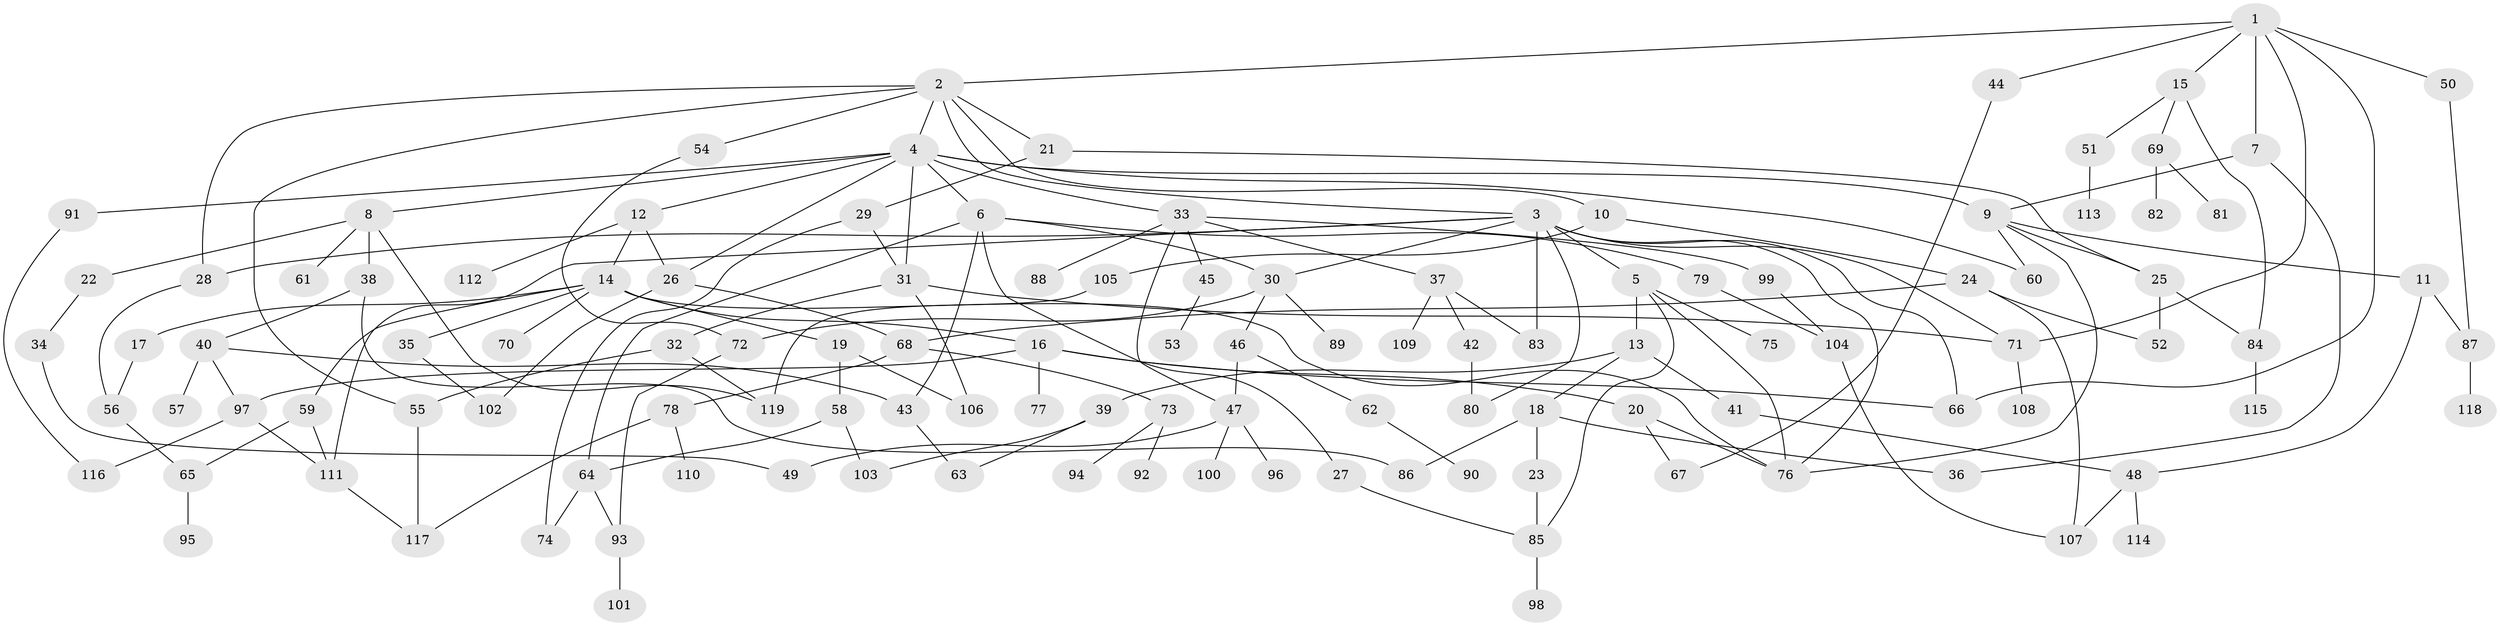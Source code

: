// coarse degree distribution, {7: 0.023529411764705882, 8: 0.011764705882352941, 10: 0.023529411764705882, 4: 0.2, 6: 0.047058823529411764, 3: 0.2823529411764706, 5: 0.03529411764705882, 2: 0.2235294117647059, 1: 0.15294117647058825}
// Generated by graph-tools (version 1.1) at 2025/49/03/04/25 22:49:01]
// undirected, 119 vertices, 170 edges
graph export_dot {
  node [color=gray90,style=filled];
  1;
  2;
  3;
  4;
  5;
  6;
  7;
  8;
  9;
  10;
  11;
  12;
  13;
  14;
  15;
  16;
  17;
  18;
  19;
  20;
  21;
  22;
  23;
  24;
  25;
  26;
  27;
  28;
  29;
  30;
  31;
  32;
  33;
  34;
  35;
  36;
  37;
  38;
  39;
  40;
  41;
  42;
  43;
  44;
  45;
  46;
  47;
  48;
  49;
  50;
  51;
  52;
  53;
  54;
  55;
  56;
  57;
  58;
  59;
  60;
  61;
  62;
  63;
  64;
  65;
  66;
  67;
  68;
  69;
  70;
  71;
  72;
  73;
  74;
  75;
  76;
  77;
  78;
  79;
  80;
  81;
  82;
  83;
  84;
  85;
  86;
  87;
  88;
  89;
  90;
  91;
  92;
  93;
  94;
  95;
  96;
  97;
  98;
  99;
  100;
  101;
  102;
  103;
  104;
  105;
  106;
  107;
  108;
  109;
  110;
  111;
  112;
  113;
  114;
  115;
  116;
  117;
  118;
  119;
  1 -- 2;
  1 -- 7;
  1 -- 15;
  1 -- 44;
  1 -- 50;
  1 -- 71;
  1 -- 66;
  2 -- 3;
  2 -- 4;
  2 -- 10;
  2 -- 21;
  2 -- 54;
  2 -- 55;
  2 -- 28;
  3 -- 5;
  3 -- 28;
  3 -- 30;
  3 -- 66;
  3 -- 80;
  3 -- 83;
  3 -- 111;
  3 -- 76;
  3 -- 71;
  4 -- 6;
  4 -- 8;
  4 -- 12;
  4 -- 26;
  4 -- 33;
  4 -- 91;
  4 -- 31;
  4 -- 9;
  4 -- 60;
  5 -- 13;
  5 -- 75;
  5 -- 85;
  5 -- 76;
  6 -- 27;
  6 -- 64;
  6 -- 79;
  6 -- 30;
  6 -- 43;
  7 -- 9;
  7 -- 36;
  8 -- 22;
  8 -- 38;
  8 -- 61;
  8 -- 119;
  9 -- 11;
  9 -- 60;
  9 -- 25;
  9 -- 76;
  10 -- 24;
  10 -- 105;
  11 -- 87;
  11 -- 48;
  12 -- 14;
  12 -- 112;
  12 -- 26;
  13 -- 18;
  13 -- 39;
  13 -- 41;
  14 -- 16;
  14 -- 17;
  14 -- 19;
  14 -- 35;
  14 -- 59;
  14 -- 70;
  14 -- 76;
  15 -- 51;
  15 -- 69;
  15 -- 84;
  16 -- 20;
  16 -- 77;
  16 -- 97;
  16 -- 66;
  17 -- 56;
  18 -- 23;
  18 -- 86;
  18 -- 36;
  19 -- 58;
  19 -- 106;
  20 -- 67;
  20 -- 76;
  21 -- 25;
  21 -- 29;
  22 -- 34;
  23 -- 85;
  24 -- 68;
  24 -- 107;
  24 -- 52;
  25 -- 52;
  25 -- 84;
  26 -- 102;
  26 -- 68;
  27 -- 85;
  28 -- 56;
  29 -- 31;
  29 -- 74;
  30 -- 46;
  30 -- 89;
  30 -- 72;
  31 -- 32;
  31 -- 106;
  31 -- 71;
  32 -- 119;
  32 -- 55;
  33 -- 37;
  33 -- 45;
  33 -- 88;
  33 -- 99;
  33 -- 47;
  34 -- 49;
  35 -- 102;
  37 -- 42;
  37 -- 109;
  37 -- 83;
  38 -- 40;
  38 -- 86;
  39 -- 63;
  39 -- 103;
  40 -- 43;
  40 -- 57;
  40 -- 97;
  41 -- 48;
  42 -- 80;
  43 -- 63;
  44 -- 67;
  45 -- 53;
  46 -- 47;
  46 -- 62;
  47 -- 96;
  47 -- 100;
  47 -- 49;
  48 -- 114;
  48 -- 107;
  50 -- 87;
  51 -- 113;
  54 -- 72;
  55 -- 117;
  56 -- 65;
  58 -- 103;
  58 -- 64;
  59 -- 65;
  59 -- 111;
  62 -- 90;
  64 -- 93;
  64 -- 74;
  65 -- 95;
  68 -- 73;
  68 -- 78;
  69 -- 81;
  69 -- 82;
  71 -- 108;
  72 -- 93;
  73 -- 92;
  73 -- 94;
  78 -- 110;
  78 -- 117;
  79 -- 104;
  84 -- 115;
  85 -- 98;
  87 -- 118;
  91 -- 116;
  93 -- 101;
  97 -- 111;
  97 -- 116;
  99 -- 104;
  104 -- 107;
  105 -- 119;
  111 -- 117;
}

